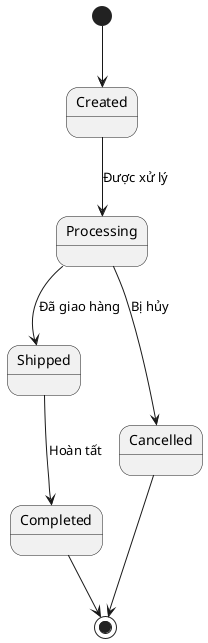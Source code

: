 @startuml
[*] --> Created
Created --> Processing : Được xử lý
Processing --> Shipped : Đã giao hàng
Processing --> Cancelled : Bị hủy
Shipped --> Completed : Hoàn tất
Cancelled --> [*]
Completed --> [*]
@enduml
